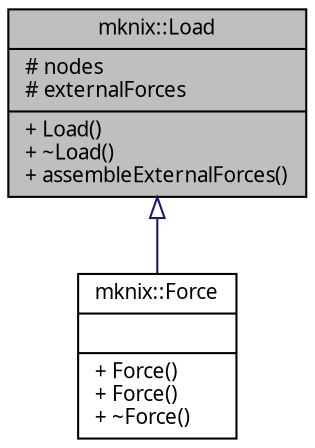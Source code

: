 digraph G
{
  edge [fontname="FreeSans.ttf",fontsize=10,labelfontname="FreeSans.ttf",labelfontsize=10];
  node [fontname="FreeSans.ttf",fontsize=10,shape=record];
  Node1 [label="{mknix::Load\n|# nodes\l# externalForces\l|+ Load()\l+ ~Load()\l+ assembleExternalForces()\l}",height=0.2,width=0.4,color="black", fillcolor="grey75", style="filled" fontcolor="black"];
  Node1 -> Node2 [dir=back,color="midnightblue",fontsize=10,style="solid",arrowtail="empty"];
  Node2 [label="{mknix::Force\n||+ Force()\l+ Force()\l+ ~Force()\l}",height=0.2,width=0.4,color="black", fillcolor="white", style="filled",URL="$classmknix_1_1Force.html"];
}
